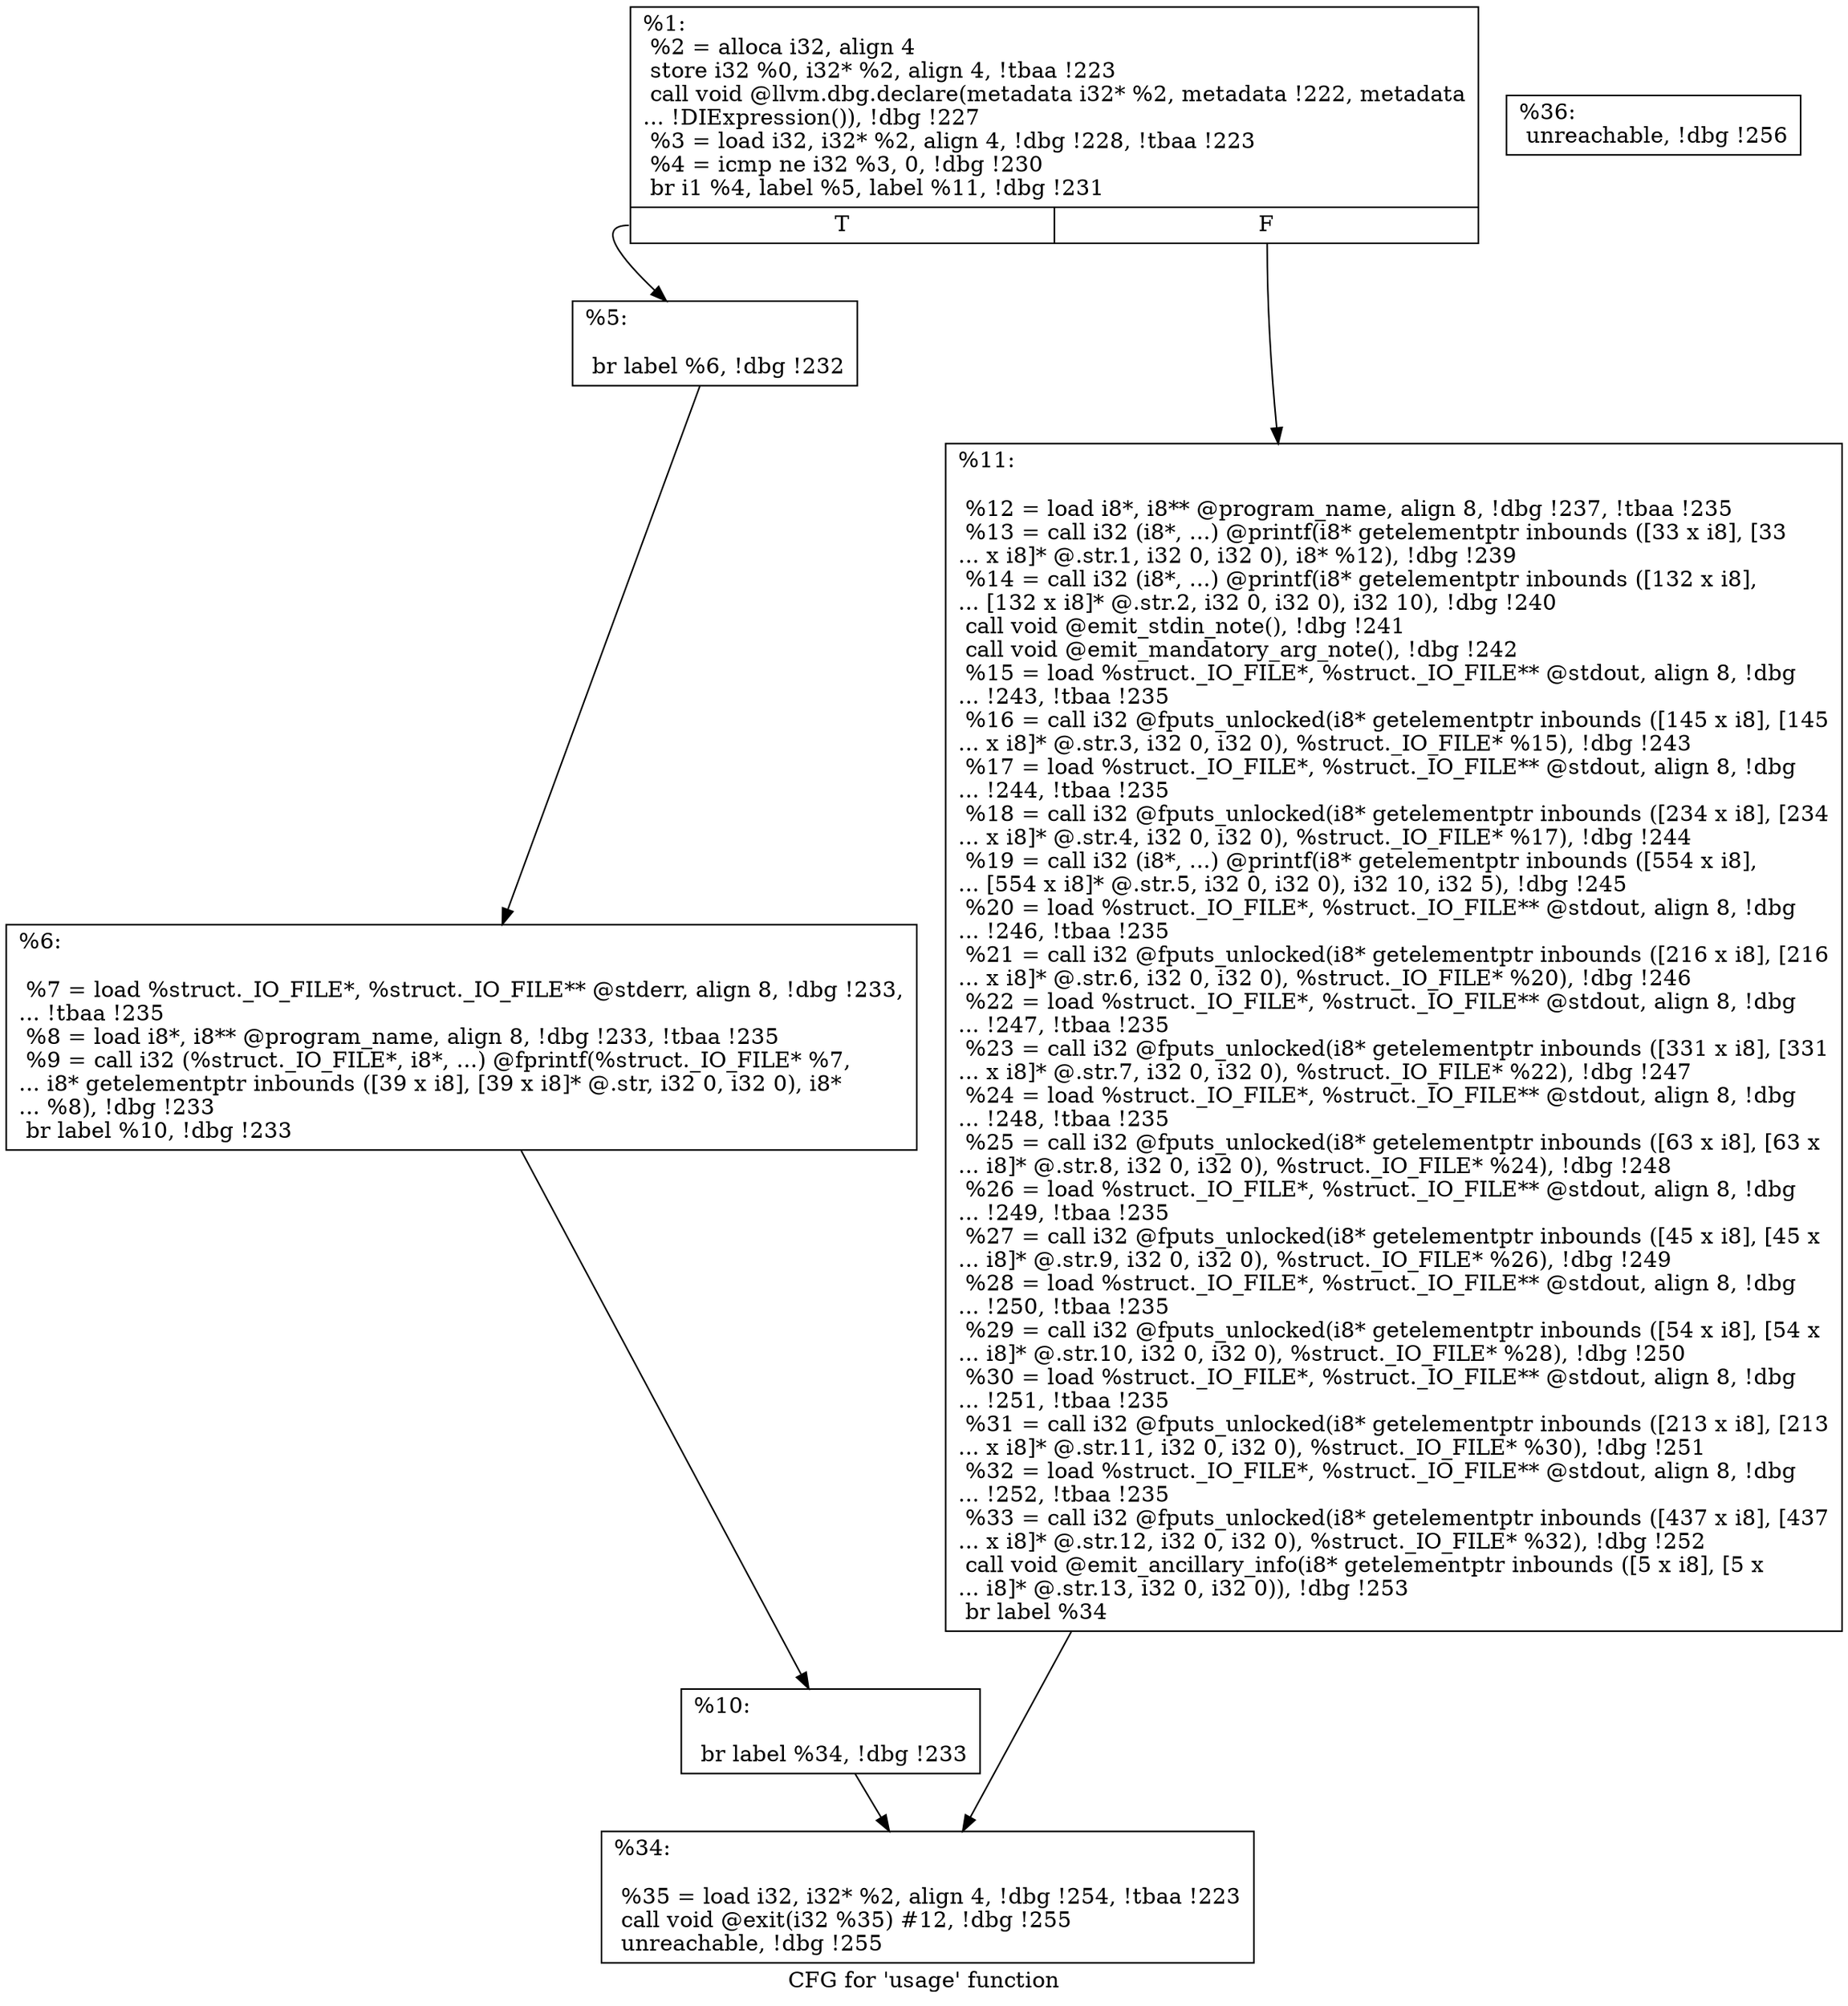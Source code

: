 digraph "CFG for 'usage' function" {
	label="CFG for 'usage' function";

	Node0x1cc80e0 [shape=record,label="{%1:\l  %2 = alloca i32, align 4\l  store i32 %0, i32* %2, align 4, !tbaa !223\l  call void @llvm.dbg.declare(metadata i32* %2, metadata !222, metadata\l... !DIExpression()), !dbg !227\l  %3 = load i32, i32* %2, align 4, !dbg !228, !tbaa !223\l  %4 = icmp ne i32 %3, 0, !dbg !230\l  br i1 %4, label %5, label %11, !dbg !231\l|{<s0>T|<s1>F}}"];
	Node0x1cc80e0:s0 -> Node0x1cd5450;
	Node0x1cc80e0:s1 -> Node0x1cd5540;
	Node0x1cd5450 [shape=record,label="{%5:\l\l  br label %6, !dbg !232\l}"];
	Node0x1cd5450 -> Node0x1cd54a0;
	Node0x1cd54a0 [shape=record,label="{%6:\l\l  %7 = load %struct._IO_FILE*, %struct._IO_FILE** @stderr, align 8, !dbg !233,\l... !tbaa !235\l  %8 = load i8*, i8** @program_name, align 8, !dbg !233, !tbaa !235\l  %9 = call i32 (%struct._IO_FILE*, i8*, ...) @fprintf(%struct._IO_FILE* %7,\l... i8* getelementptr inbounds ([39 x i8], [39 x i8]* @.str, i32 0, i32 0), i8*\l... %8), !dbg !233\l  br label %10, !dbg !233\l}"];
	Node0x1cd54a0 -> Node0x1cd54f0;
	Node0x1cd54f0 [shape=record,label="{%10:\l\l  br label %34, !dbg !233\l}"];
	Node0x1cd54f0 -> Node0x1cd5590;
	Node0x1cd5540 [shape=record,label="{%11:\l\l  %12 = load i8*, i8** @program_name, align 8, !dbg !237, !tbaa !235\l  %13 = call i32 (i8*, ...) @printf(i8* getelementptr inbounds ([33 x i8], [33\l... x i8]* @.str.1, i32 0, i32 0), i8* %12), !dbg !239\l  %14 = call i32 (i8*, ...) @printf(i8* getelementptr inbounds ([132 x i8],\l... [132 x i8]* @.str.2, i32 0, i32 0), i32 10), !dbg !240\l  call void @emit_stdin_note(), !dbg !241\l  call void @emit_mandatory_arg_note(), !dbg !242\l  %15 = load %struct._IO_FILE*, %struct._IO_FILE** @stdout, align 8, !dbg\l... !243, !tbaa !235\l  %16 = call i32 @fputs_unlocked(i8* getelementptr inbounds ([145 x i8], [145\l... x i8]* @.str.3, i32 0, i32 0), %struct._IO_FILE* %15), !dbg !243\l  %17 = load %struct._IO_FILE*, %struct._IO_FILE** @stdout, align 8, !dbg\l... !244, !tbaa !235\l  %18 = call i32 @fputs_unlocked(i8* getelementptr inbounds ([234 x i8], [234\l... x i8]* @.str.4, i32 0, i32 0), %struct._IO_FILE* %17), !dbg !244\l  %19 = call i32 (i8*, ...) @printf(i8* getelementptr inbounds ([554 x i8],\l... [554 x i8]* @.str.5, i32 0, i32 0), i32 10, i32 5), !dbg !245\l  %20 = load %struct._IO_FILE*, %struct._IO_FILE** @stdout, align 8, !dbg\l... !246, !tbaa !235\l  %21 = call i32 @fputs_unlocked(i8* getelementptr inbounds ([216 x i8], [216\l... x i8]* @.str.6, i32 0, i32 0), %struct._IO_FILE* %20), !dbg !246\l  %22 = load %struct._IO_FILE*, %struct._IO_FILE** @stdout, align 8, !dbg\l... !247, !tbaa !235\l  %23 = call i32 @fputs_unlocked(i8* getelementptr inbounds ([331 x i8], [331\l... x i8]* @.str.7, i32 0, i32 0), %struct._IO_FILE* %22), !dbg !247\l  %24 = load %struct._IO_FILE*, %struct._IO_FILE** @stdout, align 8, !dbg\l... !248, !tbaa !235\l  %25 = call i32 @fputs_unlocked(i8* getelementptr inbounds ([63 x i8], [63 x\l... i8]* @.str.8, i32 0, i32 0), %struct._IO_FILE* %24), !dbg !248\l  %26 = load %struct._IO_FILE*, %struct._IO_FILE** @stdout, align 8, !dbg\l... !249, !tbaa !235\l  %27 = call i32 @fputs_unlocked(i8* getelementptr inbounds ([45 x i8], [45 x\l... i8]* @.str.9, i32 0, i32 0), %struct._IO_FILE* %26), !dbg !249\l  %28 = load %struct._IO_FILE*, %struct._IO_FILE** @stdout, align 8, !dbg\l... !250, !tbaa !235\l  %29 = call i32 @fputs_unlocked(i8* getelementptr inbounds ([54 x i8], [54 x\l... i8]* @.str.10, i32 0, i32 0), %struct._IO_FILE* %28), !dbg !250\l  %30 = load %struct._IO_FILE*, %struct._IO_FILE** @stdout, align 8, !dbg\l... !251, !tbaa !235\l  %31 = call i32 @fputs_unlocked(i8* getelementptr inbounds ([213 x i8], [213\l... x i8]* @.str.11, i32 0, i32 0), %struct._IO_FILE* %30), !dbg !251\l  %32 = load %struct._IO_FILE*, %struct._IO_FILE** @stdout, align 8, !dbg\l... !252, !tbaa !235\l  %33 = call i32 @fputs_unlocked(i8* getelementptr inbounds ([437 x i8], [437\l... x i8]* @.str.12, i32 0, i32 0), %struct._IO_FILE* %32), !dbg !252\l  call void @emit_ancillary_info(i8* getelementptr inbounds ([5 x i8], [5 x\l... i8]* @.str.13, i32 0, i32 0)), !dbg !253\l  br label %34\l}"];
	Node0x1cd5540 -> Node0x1cd5590;
	Node0x1cd5590 [shape=record,label="{%34:\l\l  %35 = load i32, i32* %2, align 4, !dbg !254, !tbaa !223\l  call void @exit(i32 %35) #12, !dbg !255\l  unreachable, !dbg !255\l}"];
	Node0x1cd55e0 [shape=record,label="{%36:                                                  \l  unreachable, !dbg !256\l}"];
}
